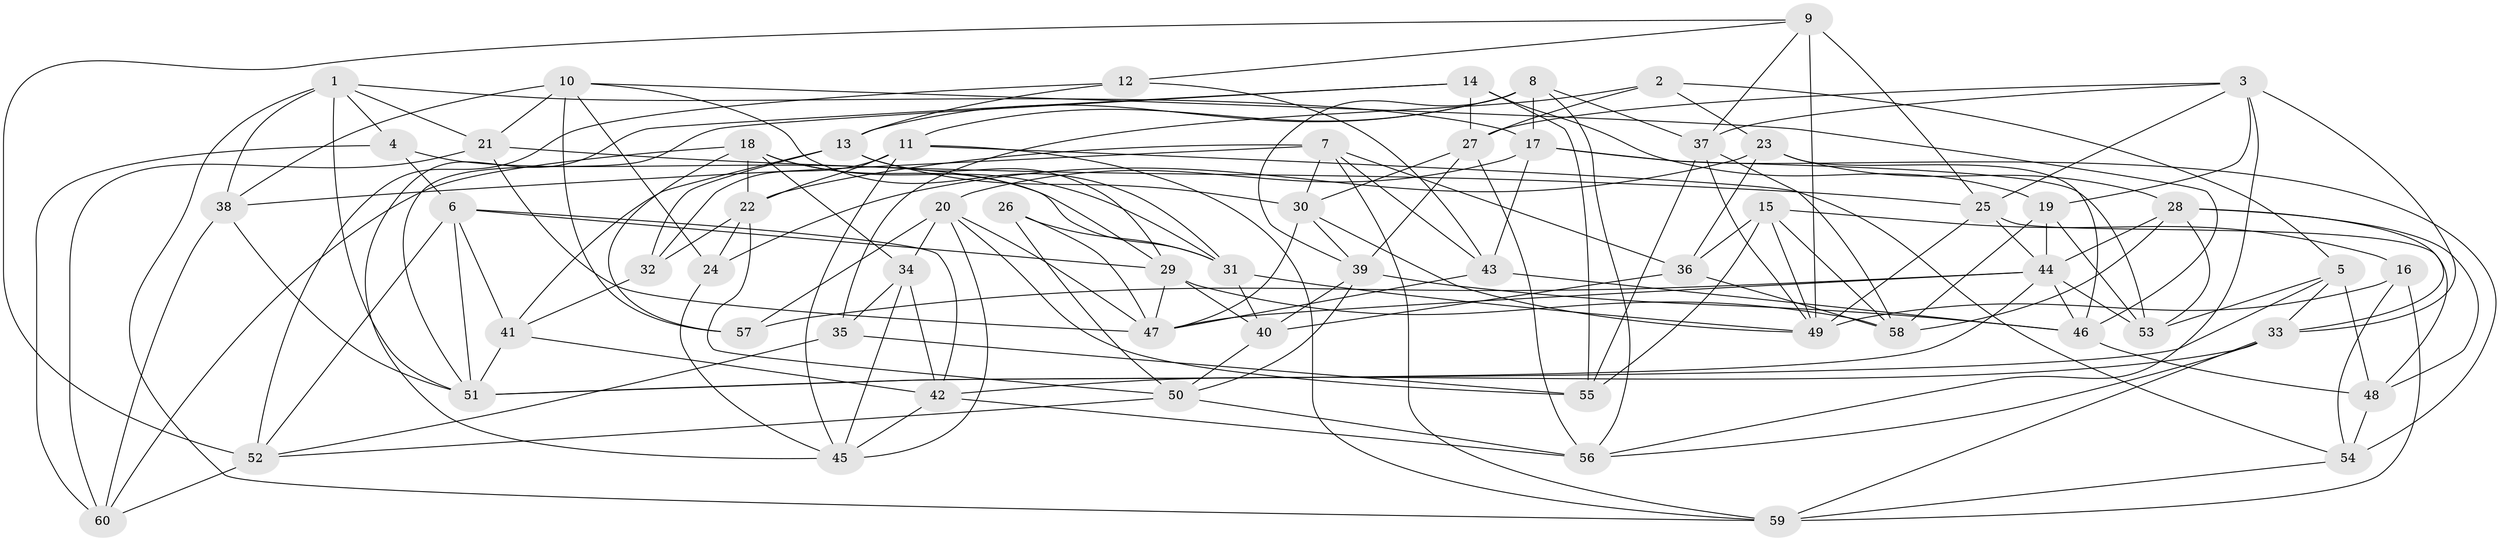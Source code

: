 // original degree distribution, {4: 1.0}
// Generated by graph-tools (version 1.1) at 2025/02/03/09/25 03:02:59]
// undirected, 60 vertices, 164 edges
graph export_dot {
graph [start="1"]
  node [color=gray90,style=filled];
  1;
  2;
  3;
  4;
  5;
  6;
  7;
  8;
  9;
  10;
  11;
  12;
  13;
  14;
  15;
  16;
  17;
  18;
  19;
  20;
  21;
  22;
  23;
  24;
  25;
  26;
  27;
  28;
  29;
  30;
  31;
  32;
  33;
  34;
  35;
  36;
  37;
  38;
  39;
  40;
  41;
  42;
  43;
  44;
  45;
  46;
  47;
  48;
  49;
  50;
  51;
  52;
  53;
  54;
  55;
  56;
  57;
  58;
  59;
  60;
  1 -- 4 [weight=1.0];
  1 -- 17 [weight=1.0];
  1 -- 21 [weight=1.0];
  1 -- 38 [weight=1.0];
  1 -- 51 [weight=1.0];
  1 -- 59 [weight=1.0];
  2 -- 5 [weight=1.0];
  2 -- 23 [weight=2.0];
  2 -- 27 [weight=1.0];
  2 -- 35 [weight=2.0];
  3 -- 19 [weight=1.0];
  3 -- 25 [weight=1.0];
  3 -- 27 [weight=1.0];
  3 -- 33 [weight=1.0];
  3 -- 37 [weight=1.0];
  3 -- 56 [weight=1.0];
  4 -- 6 [weight=1.0];
  4 -- 31 [weight=1.0];
  4 -- 60 [weight=1.0];
  5 -- 33 [weight=1.0];
  5 -- 48 [weight=1.0];
  5 -- 51 [weight=1.0];
  5 -- 53 [weight=2.0];
  6 -- 29 [weight=1.0];
  6 -- 41 [weight=1.0];
  6 -- 42 [weight=1.0];
  6 -- 51 [weight=1.0];
  6 -- 52 [weight=1.0];
  7 -- 22 [weight=1.0];
  7 -- 30 [weight=1.0];
  7 -- 36 [weight=1.0];
  7 -- 38 [weight=1.0];
  7 -- 43 [weight=1.0];
  7 -- 59 [weight=1.0];
  8 -- 11 [weight=1.0];
  8 -- 13 [weight=1.0];
  8 -- 17 [weight=1.0];
  8 -- 37 [weight=1.0];
  8 -- 39 [weight=1.0];
  8 -- 56 [weight=1.0];
  9 -- 12 [weight=1.0];
  9 -- 25 [weight=1.0];
  9 -- 37 [weight=1.0];
  9 -- 49 [weight=2.0];
  9 -- 52 [weight=1.0];
  10 -- 21 [weight=1.0];
  10 -- 24 [weight=1.0];
  10 -- 31 [weight=1.0];
  10 -- 38 [weight=1.0];
  10 -- 46 [weight=1.0];
  10 -- 57 [weight=1.0];
  11 -- 22 [weight=1.0];
  11 -- 32 [weight=1.0];
  11 -- 45 [weight=1.0];
  11 -- 54 [weight=1.0];
  11 -- 59 [weight=1.0];
  12 -- 13 [weight=1.0];
  12 -- 43 [weight=1.0];
  12 -- 52 [weight=1.0];
  13 -- 29 [weight=1.0];
  13 -- 30 [weight=1.0];
  13 -- 32 [weight=1.0];
  13 -- 41 [weight=1.0];
  14 -- 19 [weight=2.0];
  14 -- 27 [weight=1.0];
  14 -- 45 [weight=1.0];
  14 -- 51 [weight=1.0];
  14 -- 55 [weight=1.0];
  15 -- 16 [weight=1.0];
  15 -- 36 [weight=1.0];
  15 -- 49 [weight=1.0];
  15 -- 55 [weight=2.0];
  15 -- 58 [weight=1.0];
  16 -- 49 [weight=1.0];
  16 -- 54 [weight=1.0];
  16 -- 59 [weight=1.0];
  17 -- 20 [weight=1.0];
  17 -- 43 [weight=1.0];
  17 -- 53 [weight=1.0];
  17 -- 54 [weight=1.0];
  18 -- 22 [weight=1.0];
  18 -- 29 [weight=1.0];
  18 -- 31 [weight=1.0];
  18 -- 34 [weight=1.0];
  18 -- 57 [weight=1.0];
  18 -- 60 [weight=1.0];
  19 -- 44 [weight=1.0];
  19 -- 53 [weight=1.0];
  19 -- 58 [weight=1.0];
  20 -- 34 [weight=1.0];
  20 -- 45 [weight=1.0];
  20 -- 47 [weight=1.0];
  20 -- 55 [weight=1.0];
  20 -- 57 [weight=1.0];
  21 -- 25 [weight=1.0];
  21 -- 47 [weight=2.0];
  21 -- 60 [weight=1.0];
  22 -- 24 [weight=1.0];
  22 -- 32 [weight=1.0];
  22 -- 50 [weight=1.0];
  23 -- 24 [weight=1.0];
  23 -- 28 [weight=1.0];
  23 -- 36 [weight=1.0];
  23 -- 46 [weight=1.0];
  24 -- 45 [weight=1.0];
  25 -- 44 [weight=1.0];
  25 -- 48 [weight=1.0];
  25 -- 49 [weight=1.0];
  26 -- 31 [weight=1.0];
  26 -- 47 [weight=2.0];
  26 -- 50 [weight=1.0];
  27 -- 30 [weight=1.0];
  27 -- 39 [weight=1.0];
  27 -- 56 [weight=1.0];
  28 -- 33 [weight=1.0];
  28 -- 44 [weight=1.0];
  28 -- 48 [weight=1.0];
  28 -- 53 [weight=1.0];
  28 -- 58 [weight=1.0];
  29 -- 40 [weight=1.0];
  29 -- 47 [weight=1.0];
  29 -- 58 [weight=1.0];
  30 -- 39 [weight=1.0];
  30 -- 47 [weight=1.0];
  30 -- 49 [weight=1.0];
  31 -- 40 [weight=1.0];
  31 -- 49 [weight=1.0];
  32 -- 41 [weight=1.0];
  33 -- 42 [weight=1.0];
  33 -- 56 [weight=1.0];
  33 -- 59 [weight=1.0];
  34 -- 35 [weight=2.0];
  34 -- 42 [weight=1.0];
  34 -- 45 [weight=1.0];
  35 -- 52 [weight=1.0];
  35 -- 55 [weight=1.0];
  36 -- 40 [weight=2.0];
  36 -- 58 [weight=1.0];
  37 -- 49 [weight=1.0];
  37 -- 55 [weight=1.0];
  37 -- 58 [weight=1.0];
  38 -- 51 [weight=1.0];
  38 -- 60 [weight=2.0];
  39 -- 40 [weight=1.0];
  39 -- 46 [weight=1.0];
  39 -- 50 [weight=1.0];
  40 -- 50 [weight=1.0];
  41 -- 42 [weight=1.0];
  41 -- 51 [weight=2.0];
  42 -- 45 [weight=1.0];
  42 -- 56 [weight=1.0];
  43 -- 46 [weight=1.0];
  43 -- 47 [weight=2.0];
  44 -- 46 [weight=1.0];
  44 -- 47 [weight=1.0];
  44 -- 51 [weight=1.0];
  44 -- 53 [weight=1.0];
  44 -- 57 [weight=1.0];
  46 -- 48 [weight=1.0];
  48 -- 54 [weight=2.0];
  50 -- 52 [weight=1.0];
  50 -- 56 [weight=1.0];
  52 -- 60 [weight=1.0];
  54 -- 59 [weight=1.0];
}
